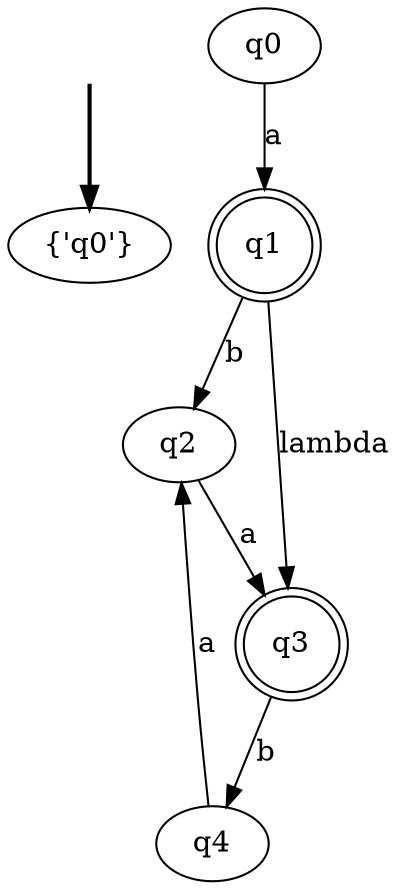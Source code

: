 digraph {
	fake [style=invisible]
	q2
	q4
	q0
	q3 [shape=doublecircle]
	q1 [shape=doublecircle]
	fake -> "{'q0'}" [style=bold]
	q0 -> q1 [label=a]
	q1 -> q2 [label=b]
	q1 -> q3 [label=lambda]
	q3 -> q4 [label=b]
	q2 -> q3 [label=a]
	q4 -> q2 [label=a]
}
